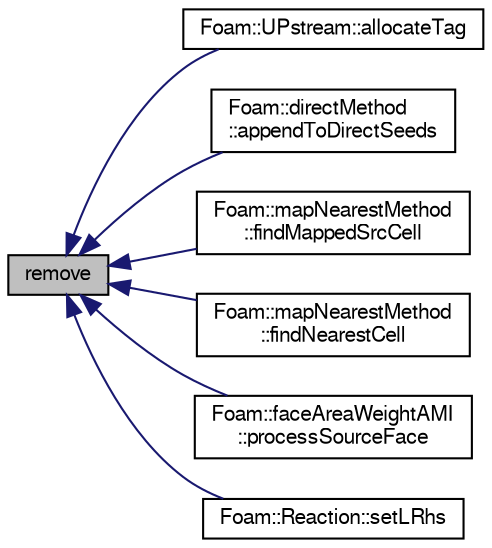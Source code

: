digraph "remove"
{
  bgcolor="transparent";
  edge [fontname="FreeSans",fontsize="10",labelfontname="FreeSans",labelfontsize="10"];
  node [fontname="FreeSans",fontsize="10",shape=record];
  rankdir="LR";
  Node1 [label="remove",height=0.2,width=0.4,color="black", fillcolor="grey75", style="filled" fontcolor="black"];
  Node1 -> Node2 [dir="back",color="midnightblue",fontsize="10",style="solid",fontname="FreeSans"];
  Node2 [label="Foam::UPstream::allocateTag",height=0.2,width=0.4,color="black",URL="$a02690.html#a32048e7bef7b8e70bc17a9b5f713895e"];
  Node1 -> Node3 [dir="back",color="midnightblue",fontsize="10",style="solid",fontname="FreeSans"];
  Node3 [label="Foam::directMethod\l::appendToDirectSeeds",height=0.2,width=0.4,color="black",URL="$a00523.html#a620415a63abce856847d7bba891ae96a",tooltip="Append to list of src mesh seed indices. "];
  Node1 -> Node4 [dir="back",color="midnightblue",fontsize="10",style="solid",fontname="FreeSans"];
  Node4 [label="Foam::mapNearestMethod\l::findMappedSrcCell",height=0.2,width=0.4,color="black",URL="$a01371.html#a327aff4a8e08027b972e4cadf408b80c",tooltip="Find a source cell mapped to target cell tgtCellI. "];
  Node1 -> Node5 [dir="back",color="midnightblue",fontsize="10",style="solid",fontname="FreeSans"];
  Node5 [label="Foam::mapNearestMethod\l::findNearestCell",height=0.2,width=0.4,color="black",URL="$a01371.html#ad0623333b8d617a6055c59b3238d797e",tooltip="Find the nearest cell on mesh2 for cell1 on mesh1. "];
  Node1 -> Node6 [dir="back",color="midnightblue",fontsize="10",style="solid",fontname="FreeSans"];
  Node6 [label="Foam::faceAreaWeightAMI\l::processSourceFace",height=0.2,width=0.4,color="black",URL="$a00696.html#a0d6f17c556a49396e2dd55269fda9818",tooltip="Determine overlap contributions for source face srcFaceI. "];
  Node1 -> Node7 [dir="back",color="midnightblue",fontsize="10",style="solid",fontname="FreeSans"];
  Node7 [label="Foam::Reaction::setLRhs",height=0.2,width=0.4,color="black",URL="$a02033.html#a5ff69c41b3345ee1f99e8bf85967b433",tooltip="Construct the left- and right-hand-side reaction coefficients. "];
}
